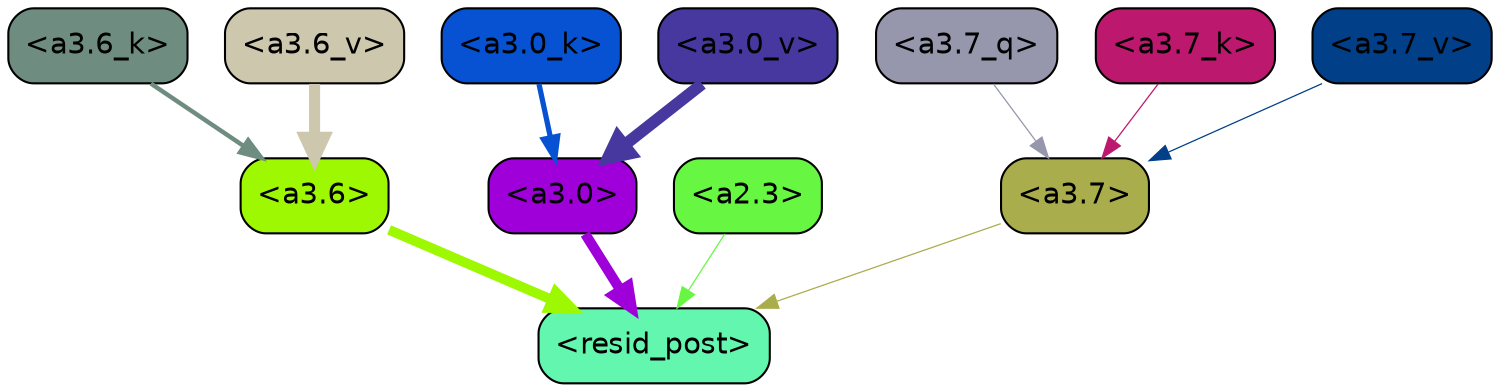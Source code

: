 strict digraph "" {
	graph [bgcolor=transparent,
		layout=dot,
		overlap=false,
		splines=true
	];
	"<a3.7>"	[color=black,
		fillcolor="#aaad4b",
		fontname=Helvetica,
		shape=box,
		style="filled, rounded"];
	"<resid_post>"	[color=black,
		fillcolor="#62f6ae",
		fontname=Helvetica,
		shape=box,
		style="filled, rounded"];
	"<a3.7>" -> "<resid_post>"	[color="#aaad4b",
		penwidth=0.6];
	"<a3.6>"	[color=black,
		fillcolor="#9df801",
		fontname=Helvetica,
		shape=box,
		style="filled, rounded"];
	"<a3.6>" -> "<resid_post>"	[color="#9df801",
		penwidth=4.746312499046326];
	"<a3.0>"	[color=black,
		fillcolor="#9f00da",
		fontname=Helvetica,
		shape=box,
		style="filled, rounded"];
	"<a3.0>" -> "<resid_post>"	[color="#9f00da",
		penwidth=4.896343111991882];
	"<a2.3>"	[color=black,
		fillcolor="#67f742",
		fontname=Helvetica,
		shape=box,
		style="filled, rounded"];
	"<a2.3>" -> "<resid_post>"	[color="#67f742",
		penwidth=0.6];
	"<a3.7_q>"	[color=black,
		fillcolor="#9696ac",
		fontname=Helvetica,
		shape=box,
		style="filled, rounded"];
	"<a3.7_q>" -> "<a3.7>"	[color="#9696ac",
		penwidth=0.6];
	"<a3.7_k>"	[color=black,
		fillcolor="#bc186e",
		fontname=Helvetica,
		shape=box,
		style="filled, rounded"];
	"<a3.7_k>" -> "<a3.7>"	[color="#bc186e",
		penwidth=0.6];
	"<a3.6_k>"	[color=black,
		fillcolor="#6e8d80",
		fontname=Helvetica,
		shape=box,
		style="filled, rounded"];
	"<a3.6_k>" -> "<a3.6>"	[color="#6e8d80",
		penwidth=2.13908451795578];
	"<a3.0_k>"	[color=black,
		fillcolor="#0652d2",
		fontname=Helvetica,
		shape=box,
		style="filled, rounded"];
	"<a3.0_k>" -> "<a3.0>"	[color="#0652d2",
		penwidth=2.520303964614868];
	"<a3.7_v>"	[color=black,
		fillcolor="#013f88",
		fontname=Helvetica,
		shape=box,
		style="filled, rounded"];
	"<a3.7_v>" -> "<a3.7>"	[color="#013f88",
		penwidth=0.6];
	"<a3.6_v>"	[color=black,
		fillcolor="#cdc7ad",
		fontname=Helvetica,
		shape=box,
		style="filled, rounded"];
	"<a3.6_v>" -> "<a3.6>"	[color="#cdc7ad",
		penwidth=5.297133803367615];
	"<a3.0_v>"	[color=black,
		fillcolor="#46389e",
		fontname=Helvetica,
		shape=box,
		style="filled, rounded"];
	"<a3.0_v>" -> "<a3.0>"	[color="#46389e",
		penwidth=5.680712580680847];
}
